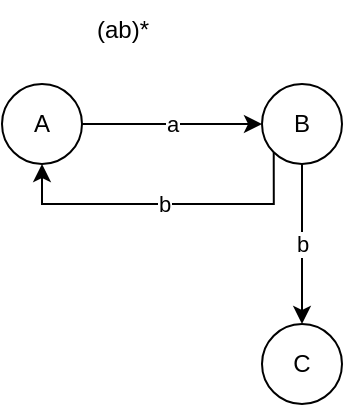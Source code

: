 <mxfile version="24.7.16">
  <diagram name="Sivu-1" id="ggbjfOj95FqudFDkk8cE">
    <mxGraphModel dx="701" dy="393" grid="1" gridSize="10" guides="1" tooltips="1" connect="1" arrows="1" fold="1" page="1" pageScale="1" pageWidth="827" pageHeight="1169" math="0" shadow="0">
      <root>
        <mxCell id="0" />
        <mxCell id="1" parent="0" />
        <mxCell id="AOhq4kajDDy-bIf-BOWg-4" value="a" style="edgeStyle=orthogonalEdgeStyle;rounded=0;orthogonalLoop=1;jettySize=auto;html=1;entryX=0;entryY=0.5;entryDx=0;entryDy=0;" edge="1" parent="1" source="AOhq4kajDDy-bIf-BOWg-1" target="AOhq4kajDDy-bIf-BOWg-2">
          <mxGeometry relative="1" as="geometry" />
        </mxCell>
        <mxCell id="AOhq4kajDDy-bIf-BOWg-1" value="A" style="ellipse;whiteSpace=wrap;html=1;" vertex="1" parent="1">
          <mxGeometry x="110" y="140" width="40" height="40" as="geometry" />
        </mxCell>
        <mxCell id="AOhq4kajDDy-bIf-BOWg-5" value="b" style="edgeStyle=orthogonalEdgeStyle;rounded=0;orthogonalLoop=1;jettySize=auto;html=1;entryX=0.5;entryY=0;entryDx=0;entryDy=0;" edge="1" parent="1" source="AOhq4kajDDy-bIf-BOWg-2" target="AOhq4kajDDy-bIf-BOWg-3">
          <mxGeometry relative="1" as="geometry" />
        </mxCell>
        <mxCell id="AOhq4kajDDy-bIf-BOWg-6" value="b" style="edgeStyle=orthogonalEdgeStyle;rounded=0;orthogonalLoop=1;jettySize=auto;html=1;exitX=0;exitY=1;exitDx=0;exitDy=0;" edge="1" parent="1" source="AOhq4kajDDy-bIf-BOWg-2" target="AOhq4kajDDy-bIf-BOWg-1">
          <mxGeometry relative="1" as="geometry">
            <Array as="points">
              <mxPoint x="246" y="200" />
              <mxPoint x="130" y="200" />
            </Array>
          </mxGeometry>
        </mxCell>
        <mxCell id="AOhq4kajDDy-bIf-BOWg-2" value="B" style="ellipse;whiteSpace=wrap;html=1;" vertex="1" parent="1">
          <mxGeometry x="240" y="140" width="40" height="40" as="geometry" />
        </mxCell>
        <mxCell id="AOhq4kajDDy-bIf-BOWg-3" value="C" style="ellipse;whiteSpace=wrap;html=1;" vertex="1" parent="1">
          <mxGeometry x="240" y="260" width="40" height="40" as="geometry" />
        </mxCell>
        <mxCell id="AOhq4kajDDy-bIf-BOWg-7" value="(ab)*" style="text;html=1;align=center;verticalAlign=middle;resizable=0;points=[];autosize=1;strokeColor=none;fillColor=none;" vertex="1" parent="1">
          <mxGeometry x="145" y="98" width="50" height="30" as="geometry" />
        </mxCell>
      </root>
    </mxGraphModel>
  </diagram>
</mxfile>
